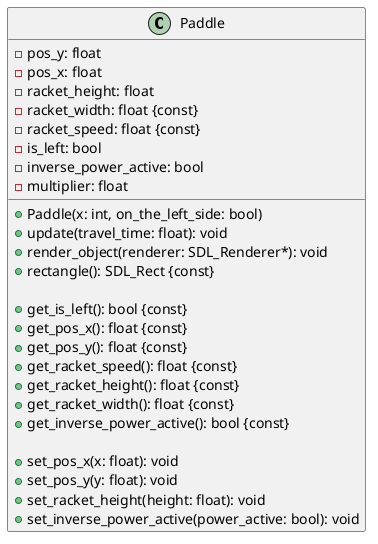 @startuml Paddle

class Paddle {
  - pos_y: float
  - pos_x: float
  - racket_height: float
  - racket_width: float {const}
  - racket_speed: float {const}
  - is_left: bool
  - inverse_power_active: bool
  - multiplier: float

  + Paddle(x: int, on_the_left_side: bool)
  + update(travel_time: float): void
  + render_object(renderer: SDL_Renderer*): void
  + rectangle(): SDL_Rect {const}

  + get_is_left(): bool {const}
  + get_pos_x(): float {const}
  + get_pos_y(): float {const}
  + get_racket_speed(): float {const}
  + get_racket_height(): float {const}
  + get_racket_width(): float {const}
  + get_inverse_power_active(): bool {const}

  + set_pos_x(x: float): void
  + set_pos_y(y: float): void
  + set_racket_height(height: float): void
  + set_inverse_power_active(power_active: bool): void
}

@enduml